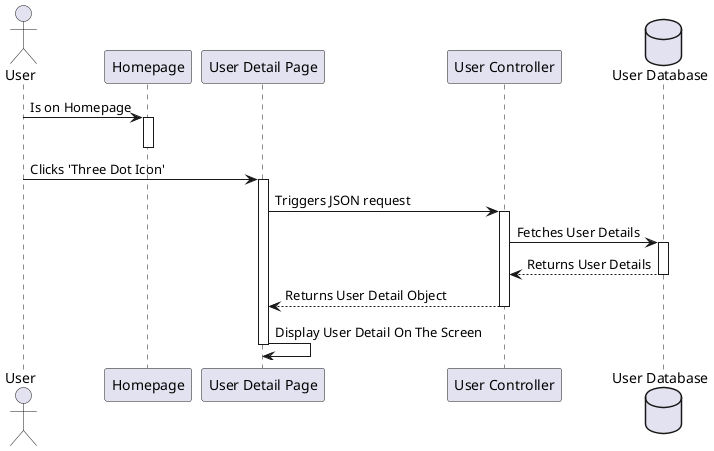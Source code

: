 @startuml
actor  User as User
participant "Homepage" as Home
participant "User Detail Page" as Page
participant "User Controller" as Controller
database "User Database" as DB

User -> Home: Is on Homepage
activate Home
deactivate Home

User -> Page: Clicks 'Three Dot Icon'
activate Page

Page -> Controller: Triggers JSON request
activate Controller

Controller -> DB: Fetches User Details
activate DB
DB --> Controller: Returns User Details
deactivate DB
Controller --> Page: Returns User Detail Object
deactivate Controller
Page -> Page:Display User Detail On The Screen

deactivate Page
@enduml